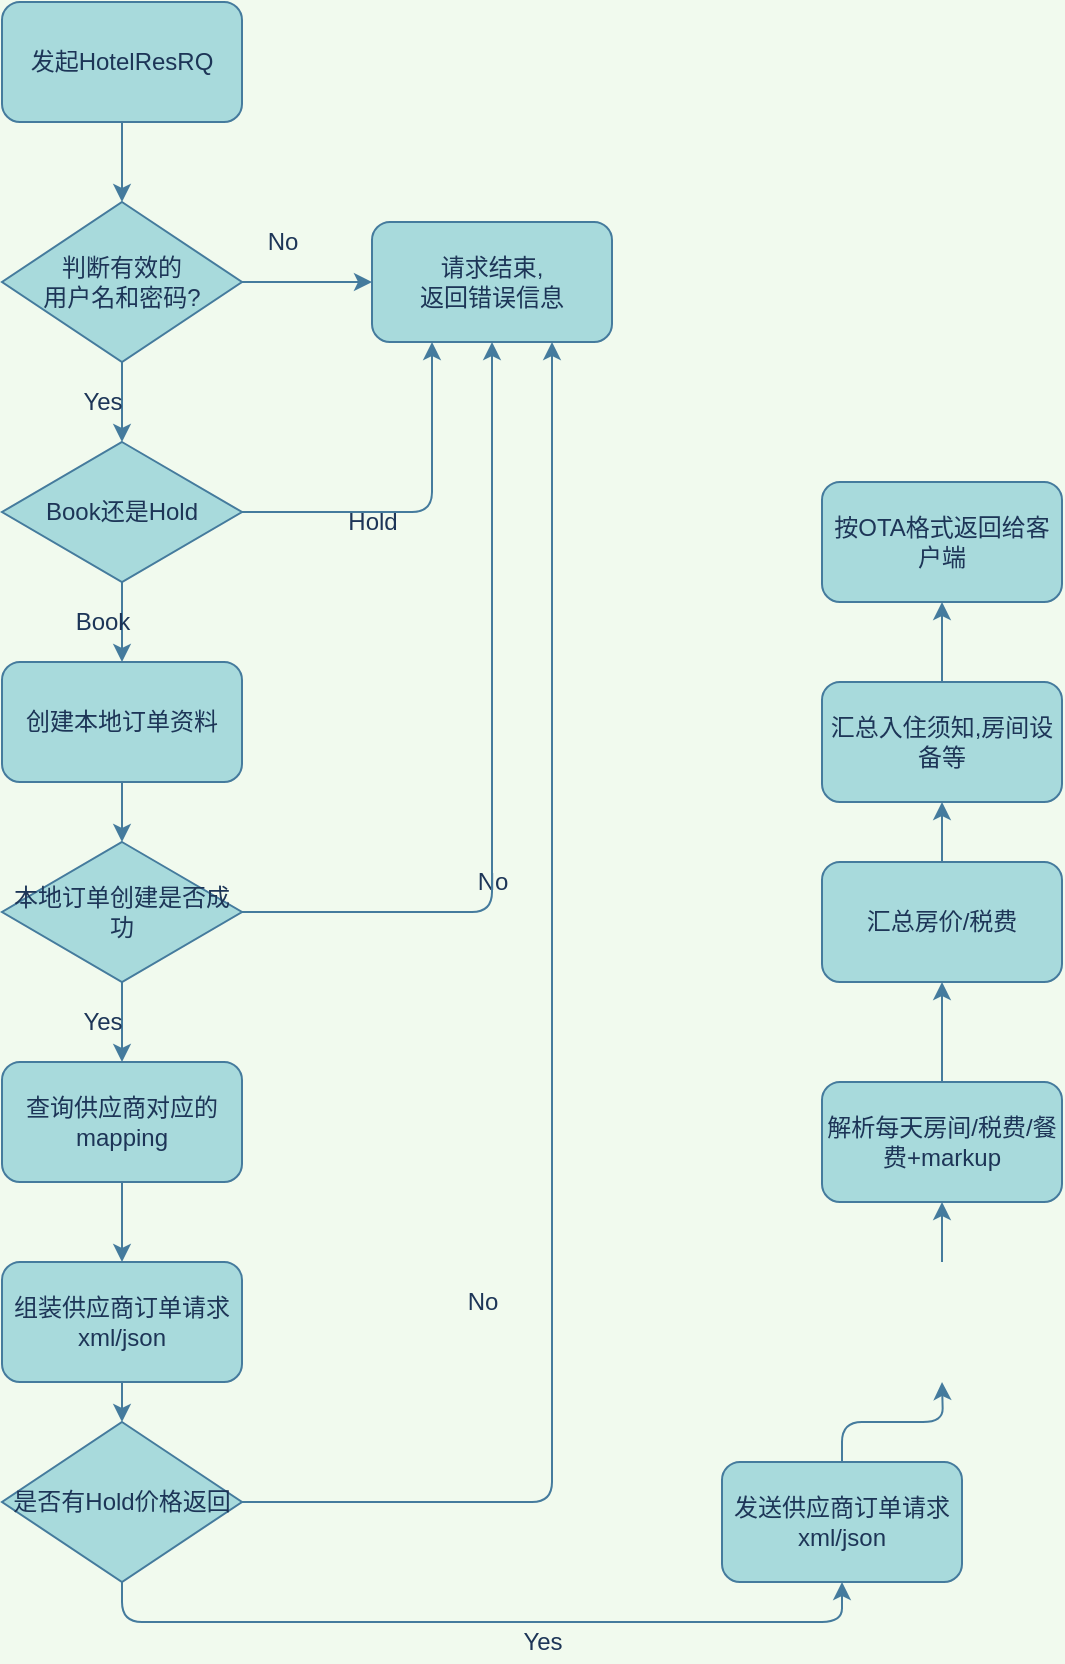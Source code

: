 <mxfile version="14.1.9" type="github">
  <diagram id="z4pFBfBJs9Cn3PW7W3hk" name="Page-1">
    <mxGraphModel dx="782" dy="738" grid="1" gridSize="10" guides="1" tooltips="1" connect="1" arrows="1" fold="1" page="1" pageScale="1" pageWidth="827" pageHeight="1169" background="#F1FAEE" math="0" shadow="0">
      <root>
        <mxCell id="0" />
        <mxCell id="1" parent="0" />
        <mxCell id="7mZFdN-V4Ew-Hk6LRGGS-1" style="edgeStyle=orthogonalEdgeStyle;curved=0;rounded=1;sketch=0;orthogonalLoop=1;jettySize=auto;html=1;exitX=0.5;exitY=1;exitDx=0;exitDy=0;entryX=0.5;entryY=0;entryDx=0;entryDy=0;strokeColor=#457B9D;fillColor=#A8DADC;fontColor=#1D3557;" edge="1" parent="1" source="7mZFdN-V4Ew-Hk6LRGGS-2" target="7mZFdN-V4Ew-Hk6LRGGS-5">
          <mxGeometry relative="1" as="geometry" />
        </mxCell>
        <mxCell id="7mZFdN-V4Ew-Hk6LRGGS-2" value="发起HotelResRQ" style="rounded=1;whiteSpace=wrap;html=1;sketch=0;strokeColor=#457B9D;fillColor=#A8DADC;fontColor=#1D3557;" vertex="1" parent="1">
          <mxGeometry x="30" y="10" width="120" height="60" as="geometry" />
        </mxCell>
        <mxCell id="7mZFdN-V4Ew-Hk6LRGGS-3" style="edgeStyle=orthogonalEdgeStyle;curved=0;rounded=1;sketch=0;orthogonalLoop=1;jettySize=auto;html=1;exitX=0.5;exitY=1;exitDx=0;exitDy=0;entryX=0.5;entryY=0;entryDx=0;entryDy=0;strokeColor=#457B9D;fillColor=#A8DADC;fontColor=#1D3557;" edge="1" parent="1" source="7mZFdN-V4Ew-Hk6LRGGS-5" target="7mZFdN-V4Ew-Hk6LRGGS-9">
          <mxGeometry relative="1" as="geometry" />
        </mxCell>
        <mxCell id="7mZFdN-V4Ew-Hk6LRGGS-4" style="edgeStyle=orthogonalEdgeStyle;curved=0;rounded=1;sketch=0;orthogonalLoop=1;jettySize=auto;html=1;exitX=1;exitY=0.5;exitDx=0;exitDy=0;strokeColor=#457B9D;fillColor=#A8DADC;fontColor=#1D3557;entryX=0;entryY=0.5;entryDx=0;entryDy=0;" edge="1" parent="1" source="7mZFdN-V4Ew-Hk6LRGGS-5" target="7mZFdN-V4Ew-Hk6LRGGS-6">
          <mxGeometry relative="1" as="geometry">
            <mxPoint x="210" y="150" as="targetPoint" />
          </mxGeometry>
        </mxCell>
        <mxCell id="7mZFdN-V4Ew-Hk6LRGGS-5" value="判断有效的&lt;br&gt;用户名和密码?" style="rhombus;whiteSpace=wrap;html=1;rounded=0;sketch=0;strokeColor=#457B9D;fillColor=#A8DADC;fontColor=#1D3557;" vertex="1" parent="1">
          <mxGeometry x="30" y="110" width="120" height="80" as="geometry" />
        </mxCell>
        <mxCell id="7mZFdN-V4Ew-Hk6LRGGS-6" value="请求结束,&lt;br&gt;返回错误信息" style="rounded=1;whiteSpace=wrap;html=1;sketch=0;strokeColor=#457B9D;fillColor=#A8DADC;fontColor=#1D3557;" vertex="1" parent="1">
          <mxGeometry x="215" y="120" width="120" height="60" as="geometry" />
        </mxCell>
        <mxCell id="7mZFdN-V4Ew-Hk6LRGGS-7" style="edgeStyle=orthogonalEdgeStyle;curved=0;rounded=1;sketch=0;orthogonalLoop=1;jettySize=auto;html=1;exitX=0.5;exitY=1;exitDx=0;exitDy=0;entryX=0.5;entryY=0;entryDx=0;entryDy=0;strokeColor=#457B9D;fillColor=#A8DADC;fontColor=#1D3557;" edge="1" parent="1" source="7mZFdN-V4Ew-Hk6LRGGS-9" target="7mZFdN-V4Ew-Hk6LRGGS-11">
          <mxGeometry relative="1" as="geometry" />
        </mxCell>
        <mxCell id="7mZFdN-V4Ew-Hk6LRGGS-8" style="edgeStyle=orthogonalEdgeStyle;curved=0;rounded=1;sketch=0;orthogonalLoop=1;jettySize=auto;html=1;exitX=1;exitY=0.5;exitDx=0;exitDy=0;entryX=0.25;entryY=1;entryDx=0;entryDy=0;strokeColor=#457B9D;fillColor=#A8DADC;fontColor=#1D3557;" edge="1" parent="1" source="7mZFdN-V4Ew-Hk6LRGGS-9" target="7mZFdN-V4Ew-Hk6LRGGS-6">
          <mxGeometry relative="1" as="geometry" />
        </mxCell>
        <mxCell id="7mZFdN-V4Ew-Hk6LRGGS-9" value="Book还是Hold" style="rhombus;whiteSpace=wrap;html=1;rounded=0;sketch=0;strokeColor=#457B9D;fillColor=#A8DADC;fontColor=#1D3557;" vertex="1" parent="1">
          <mxGeometry x="30" y="230" width="120" height="70" as="geometry" />
        </mxCell>
        <mxCell id="7mZFdN-V4Ew-Hk6LRGGS-40" style="edgeStyle=orthogonalEdgeStyle;curved=0;rounded=1;sketch=0;orthogonalLoop=1;jettySize=auto;html=1;exitX=0.5;exitY=1;exitDx=0;exitDy=0;entryX=0.5;entryY=0;entryDx=0;entryDy=0;strokeColor=#457B9D;fillColor=#A8DADC;fontColor=#1D3557;" edge="1" parent="1" source="7mZFdN-V4Ew-Hk6LRGGS-11" target="7mZFdN-V4Ew-Hk6LRGGS-39">
          <mxGeometry relative="1" as="geometry" />
        </mxCell>
        <mxCell id="7mZFdN-V4Ew-Hk6LRGGS-11" value="创建本地订单资料" style="rounded=1;whiteSpace=wrap;html=1;sketch=0;strokeColor=#457B9D;fillColor=#A8DADC;fontColor=#1D3557;" vertex="1" parent="1">
          <mxGeometry x="30" y="340" width="120" height="60" as="geometry" />
        </mxCell>
        <mxCell id="7mZFdN-V4Ew-Hk6LRGGS-12" style="edgeStyle=orthogonalEdgeStyle;curved=0;rounded=1;sketch=0;orthogonalLoop=1;jettySize=auto;html=1;exitX=0.5;exitY=1;exitDx=0;exitDy=0;entryX=0.5;entryY=0;entryDx=0;entryDy=0;strokeColor=#457B9D;fillColor=#A8DADC;fontColor=#1D3557;" edge="1" parent="1" source="7mZFdN-V4Ew-Hk6LRGGS-13" target="7mZFdN-V4Ew-Hk6LRGGS-45">
          <mxGeometry relative="1" as="geometry">
            <mxPoint x="90" y="650" as="targetPoint" />
          </mxGeometry>
        </mxCell>
        <mxCell id="7mZFdN-V4Ew-Hk6LRGGS-13" value="查询供应商对应的mapping" style="rounded=1;whiteSpace=wrap;html=1;sketch=0;strokeColor=#457B9D;fillColor=#A8DADC;fontColor=#1D3557;" vertex="1" parent="1">
          <mxGeometry x="30" y="540" width="120" height="60" as="geometry" />
        </mxCell>
        <mxCell id="7mZFdN-V4Ew-Hk6LRGGS-16" style="edgeStyle=orthogonalEdgeStyle;curved=0;rounded=1;sketch=0;orthogonalLoop=1;jettySize=auto;html=1;exitX=1;exitY=0.5;exitDx=0;exitDy=0;entryX=0.75;entryY=1;entryDx=0;entryDy=0;strokeColor=#457B9D;fillColor=#A8DADC;fontColor=#1D3557;" edge="1" parent="1" source="7mZFdN-V4Ew-Hk6LRGGS-18" target="7mZFdN-V4Ew-Hk6LRGGS-6">
          <mxGeometry relative="1" as="geometry" />
        </mxCell>
        <mxCell id="7mZFdN-V4Ew-Hk6LRGGS-17" style="edgeStyle=orthogonalEdgeStyle;curved=0;rounded=1;sketch=0;orthogonalLoop=1;jettySize=auto;html=1;exitX=0.5;exitY=1;exitDx=0;exitDy=0;entryX=0.5;entryY=1;entryDx=0;entryDy=0;strokeColor=#457B9D;fillColor=#A8DADC;fontColor=#1D3557;" edge="1" parent="1" source="7mZFdN-V4Ew-Hk6LRGGS-18" target="7mZFdN-V4Ew-Hk6LRGGS-28">
          <mxGeometry relative="1" as="geometry" />
        </mxCell>
        <mxCell id="7mZFdN-V4Ew-Hk6LRGGS-18" value="是否有Hold价格返回" style="rhombus;whiteSpace=wrap;html=1;rounded=0;sketch=0;strokeColor=#457B9D;fillColor=#A8DADC;fontColor=#1D3557;" vertex="1" parent="1">
          <mxGeometry x="30" y="720" width="120" height="80" as="geometry" />
        </mxCell>
        <mxCell id="7mZFdN-V4Ew-Hk6LRGGS-19" value="按OTA格式返回给客户端" style="rounded=1;whiteSpace=wrap;html=1;sketch=0;strokeColor=#457B9D;fillColor=#A8DADC;fontColor=#1D3557;" vertex="1" parent="1">
          <mxGeometry x="440" y="250" width="120" height="60" as="geometry" />
        </mxCell>
        <mxCell id="7mZFdN-V4Ew-Hk6LRGGS-20" value="Yes" style="text;html=1;align=center;verticalAlign=middle;resizable=0;points=[];autosize=1;fontColor=#1D3557;" vertex="1" parent="1">
          <mxGeometry x="60" y="200" width="40" height="20" as="geometry" />
        </mxCell>
        <mxCell id="7mZFdN-V4Ew-Hk6LRGGS-21" value="No" style="text;html=1;align=center;verticalAlign=middle;resizable=0;points=[];autosize=1;fontColor=#1D3557;" vertex="1" parent="1">
          <mxGeometry x="155" y="120" width="30" height="20" as="geometry" />
        </mxCell>
        <mxCell id="7mZFdN-V4Ew-Hk6LRGGS-22" value="Hold" style="text;html=1;align=center;verticalAlign=middle;resizable=0;points=[];autosize=1;fontColor=#1D3557;" vertex="1" parent="1">
          <mxGeometry x="195" y="260" width="40" height="20" as="geometry" />
        </mxCell>
        <mxCell id="7mZFdN-V4Ew-Hk6LRGGS-23" value="Book" style="text;html=1;align=center;verticalAlign=middle;resizable=0;points=[];autosize=1;fontColor=#1D3557;" vertex="1" parent="1">
          <mxGeometry x="60" y="310" width="40" height="20" as="geometry" />
        </mxCell>
        <mxCell id="7mZFdN-V4Ew-Hk6LRGGS-26" value="No" style="text;html=1;align=center;verticalAlign=middle;resizable=0;points=[];autosize=1;fontColor=#1D3557;" vertex="1" parent="1">
          <mxGeometry x="260" y="440" width="30" height="20" as="geometry" />
        </mxCell>
        <mxCell id="7mZFdN-V4Ew-Hk6LRGGS-27" style="edgeStyle=orthogonalEdgeStyle;curved=0;rounded=1;sketch=0;orthogonalLoop=1;jettySize=auto;html=1;exitX=0.5;exitY=0;exitDx=0;exitDy=0;entryX=0.5;entryY=1;entryDx=0;entryDy=0;strokeColor=#457B9D;fillColor=#A8DADC;fontColor=#1D3557;" edge="1" parent="1" source="7mZFdN-V4Ew-Hk6LRGGS-28">
          <mxGeometry relative="1" as="geometry">
            <mxPoint x="500" y="700" as="targetPoint" />
          </mxGeometry>
        </mxCell>
        <mxCell id="7mZFdN-V4Ew-Hk6LRGGS-28" value="发送供应商订单请求xml/json" style="rounded=1;whiteSpace=wrap;html=1;sketch=0;strokeColor=#457B9D;fillColor=#A8DADC;fontColor=#1D3557;" vertex="1" parent="1">
          <mxGeometry x="390" y="740" width="120" height="60" as="geometry" />
        </mxCell>
        <mxCell id="7mZFdN-V4Ew-Hk6LRGGS-29" style="edgeStyle=orthogonalEdgeStyle;curved=0;rounded=1;sketch=0;orthogonalLoop=1;jettySize=auto;html=1;exitX=0.5;exitY=0;exitDx=0;exitDy=0;entryX=0.5;entryY=1;entryDx=0;entryDy=0;strokeColor=#457B9D;fillColor=#A8DADC;fontColor=#1D3557;" edge="1" parent="1" target="7mZFdN-V4Ew-Hk6LRGGS-32">
          <mxGeometry relative="1" as="geometry">
            <mxPoint x="500" y="640" as="sourcePoint" />
          </mxGeometry>
        </mxCell>
        <mxCell id="7mZFdN-V4Ew-Hk6LRGGS-31" style="edgeStyle=orthogonalEdgeStyle;curved=0;rounded=1;sketch=0;orthogonalLoop=1;jettySize=auto;html=1;exitX=0.5;exitY=0;exitDx=0;exitDy=0;entryX=0.5;entryY=1;entryDx=0;entryDy=0;strokeColor=#457B9D;fillColor=#A8DADC;fontColor=#1D3557;" edge="1" parent="1" source="7mZFdN-V4Ew-Hk6LRGGS-32" target="7mZFdN-V4Ew-Hk6LRGGS-34">
          <mxGeometry relative="1" as="geometry" />
        </mxCell>
        <mxCell id="7mZFdN-V4Ew-Hk6LRGGS-32" value="解析每天房间/税费/餐费+markup" style="rounded=1;whiteSpace=wrap;html=1;sketch=0;strokeColor=#457B9D;fillColor=#A8DADC;fontColor=#1D3557;" vertex="1" parent="1">
          <mxGeometry x="440" y="550" width="120" height="60" as="geometry" />
        </mxCell>
        <mxCell id="7mZFdN-V4Ew-Hk6LRGGS-33" style="edgeStyle=orthogonalEdgeStyle;curved=0;rounded=1;sketch=0;orthogonalLoop=1;jettySize=auto;html=1;exitX=0.5;exitY=0;exitDx=0;exitDy=0;entryX=0.5;entryY=1;entryDx=0;entryDy=0;strokeColor=#457B9D;fillColor=#A8DADC;fontColor=#1D3557;" edge="1" parent="1" source="7mZFdN-V4Ew-Hk6LRGGS-34" target="7mZFdN-V4Ew-Hk6LRGGS-36">
          <mxGeometry relative="1" as="geometry" />
        </mxCell>
        <mxCell id="7mZFdN-V4Ew-Hk6LRGGS-34" value="汇总房价/税费" style="rounded=1;whiteSpace=wrap;html=1;sketch=0;strokeColor=#457B9D;fillColor=#A8DADC;fontColor=#1D3557;" vertex="1" parent="1">
          <mxGeometry x="440" y="440" width="120" height="60" as="geometry" />
        </mxCell>
        <mxCell id="7mZFdN-V4Ew-Hk6LRGGS-35" style="edgeStyle=orthogonalEdgeStyle;curved=0;rounded=1;sketch=0;orthogonalLoop=1;jettySize=auto;html=1;exitX=0.5;exitY=0;exitDx=0;exitDy=0;entryX=0.5;entryY=1;entryDx=0;entryDy=0;strokeColor=#457B9D;fillColor=#A8DADC;fontColor=#1D3557;" edge="1" parent="1" source="7mZFdN-V4Ew-Hk6LRGGS-36" target="7mZFdN-V4Ew-Hk6LRGGS-19">
          <mxGeometry relative="1" as="geometry" />
        </mxCell>
        <mxCell id="7mZFdN-V4Ew-Hk6LRGGS-36" value="汇总入住须知,房间设备等" style="rounded=1;whiteSpace=wrap;html=1;sketch=0;strokeColor=#457B9D;fillColor=#A8DADC;fontColor=#1D3557;" vertex="1" parent="1">
          <mxGeometry x="440" y="350" width="120" height="60" as="geometry" />
        </mxCell>
        <mxCell id="7mZFdN-V4Ew-Hk6LRGGS-37" value="Yes" style="text;html=1;align=center;verticalAlign=middle;resizable=0;points=[];autosize=1;fontColor=#1D3557;" vertex="1" parent="1">
          <mxGeometry x="280" y="820" width="40" height="20" as="geometry" />
        </mxCell>
        <mxCell id="7mZFdN-V4Ew-Hk6LRGGS-41" style="edgeStyle=orthogonalEdgeStyle;curved=0;rounded=1;sketch=0;orthogonalLoop=1;jettySize=auto;html=1;exitX=1;exitY=0.5;exitDx=0;exitDy=0;entryX=0.5;entryY=1;entryDx=0;entryDy=0;strokeColor=#457B9D;fillColor=#A8DADC;fontColor=#1D3557;" edge="1" parent="1" source="7mZFdN-V4Ew-Hk6LRGGS-39" target="7mZFdN-V4Ew-Hk6LRGGS-6">
          <mxGeometry relative="1" as="geometry" />
        </mxCell>
        <mxCell id="7mZFdN-V4Ew-Hk6LRGGS-42" style="edgeStyle=orthogonalEdgeStyle;curved=0;rounded=1;sketch=0;orthogonalLoop=1;jettySize=auto;html=1;exitX=0.5;exitY=1;exitDx=0;exitDy=0;entryX=0.5;entryY=0;entryDx=0;entryDy=0;strokeColor=#457B9D;fillColor=#A8DADC;fontColor=#1D3557;" edge="1" parent="1" source="7mZFdN-V4Ew-Hk6LRGGS-39" target="7mZFdN-V4Ew-Hk6LRGGS-13">
          <mxGeometry relative="1" as="geometry" />
        </mxCell>
        <mxCell id="7mZFdN-V4Ew-Hk6LRGGS-39" value="本地订单创建是否成功" style="rhombus;whiteSpace=wrap;html=1;rounded=0;sketch=0;strokeColor=#457B9D;fillColor=#A8DADC;fontColor=#1D3557;" vertex="1" parent="1">
          <mxGeometry x="30" y="430" width="120" height="70" as="geometry" />
        </mxCell>
        <mxCell id="7mZFdN-V4Ew-Hk6LRGGS-43" value="Yes" style="text;html=1;align=center;verticalAlign=middle;resizable=0;points=[];autosize=1;fontColor=#1D3557;" vertex="1" parent="1">
          <mxGeometry x="60" y="510" width="40" height="20" as="geometry" />
        </mxCell>
        <mxCell id="7mZFdN-V4Ew-Hk6LRGGS-44" value="No" style="text;html=1;align=center;verticalAlign=middle;resizable=0;points=[];autosize=1;fontColor=#1D3557;" vertex="1" parent="1">
          <mxGeometry x="255" y="650" width="30" height="20" as="geometry" />
        </mxCell>
        <mxCell id="7mZFdN-V4Ew-Hk6LRGGS-46" style="edgeStyle=orthogonalEdgeStyle;curved=0;rounded=1;sketch=0;orthogonalLoop=1;jettySize=auto;html=1;exitX=0.5;exitY=1;exitDx=0;exitDy=0;entryX=0.5;entryY=0;entryDx=0;entryDy=0;strokeColor=#457B9D;fillColor=#A8DADC;fontColor=#1D3557;" edge="1" parent="1" source="7mZFdN-V4Ew-Hk6LRGGS-45" target="7mZFdN-V4Ew-Hk6LRGGS-18">
          <mxGeometry relative="1" as="geometry" />
        </mxCell>
        <mxCell id="7mZFdN-V4Ew-Hk6LRGGS-45" value="组装供应商订单请求xml/json" style="rounded=1;whiteSpace=wrap;html=1;sketch=0;strokeColor=#457B9D;fillColor=#A8DADC;fontColor=#1D3557;" vertex="1" parent="1">
          <mxGeometry x="30" y="640" width="120" height="60" as="geometry" />
        </mxCell>
      </root>
    </mxGraphModel>
  </diagram>
</mxfile>
